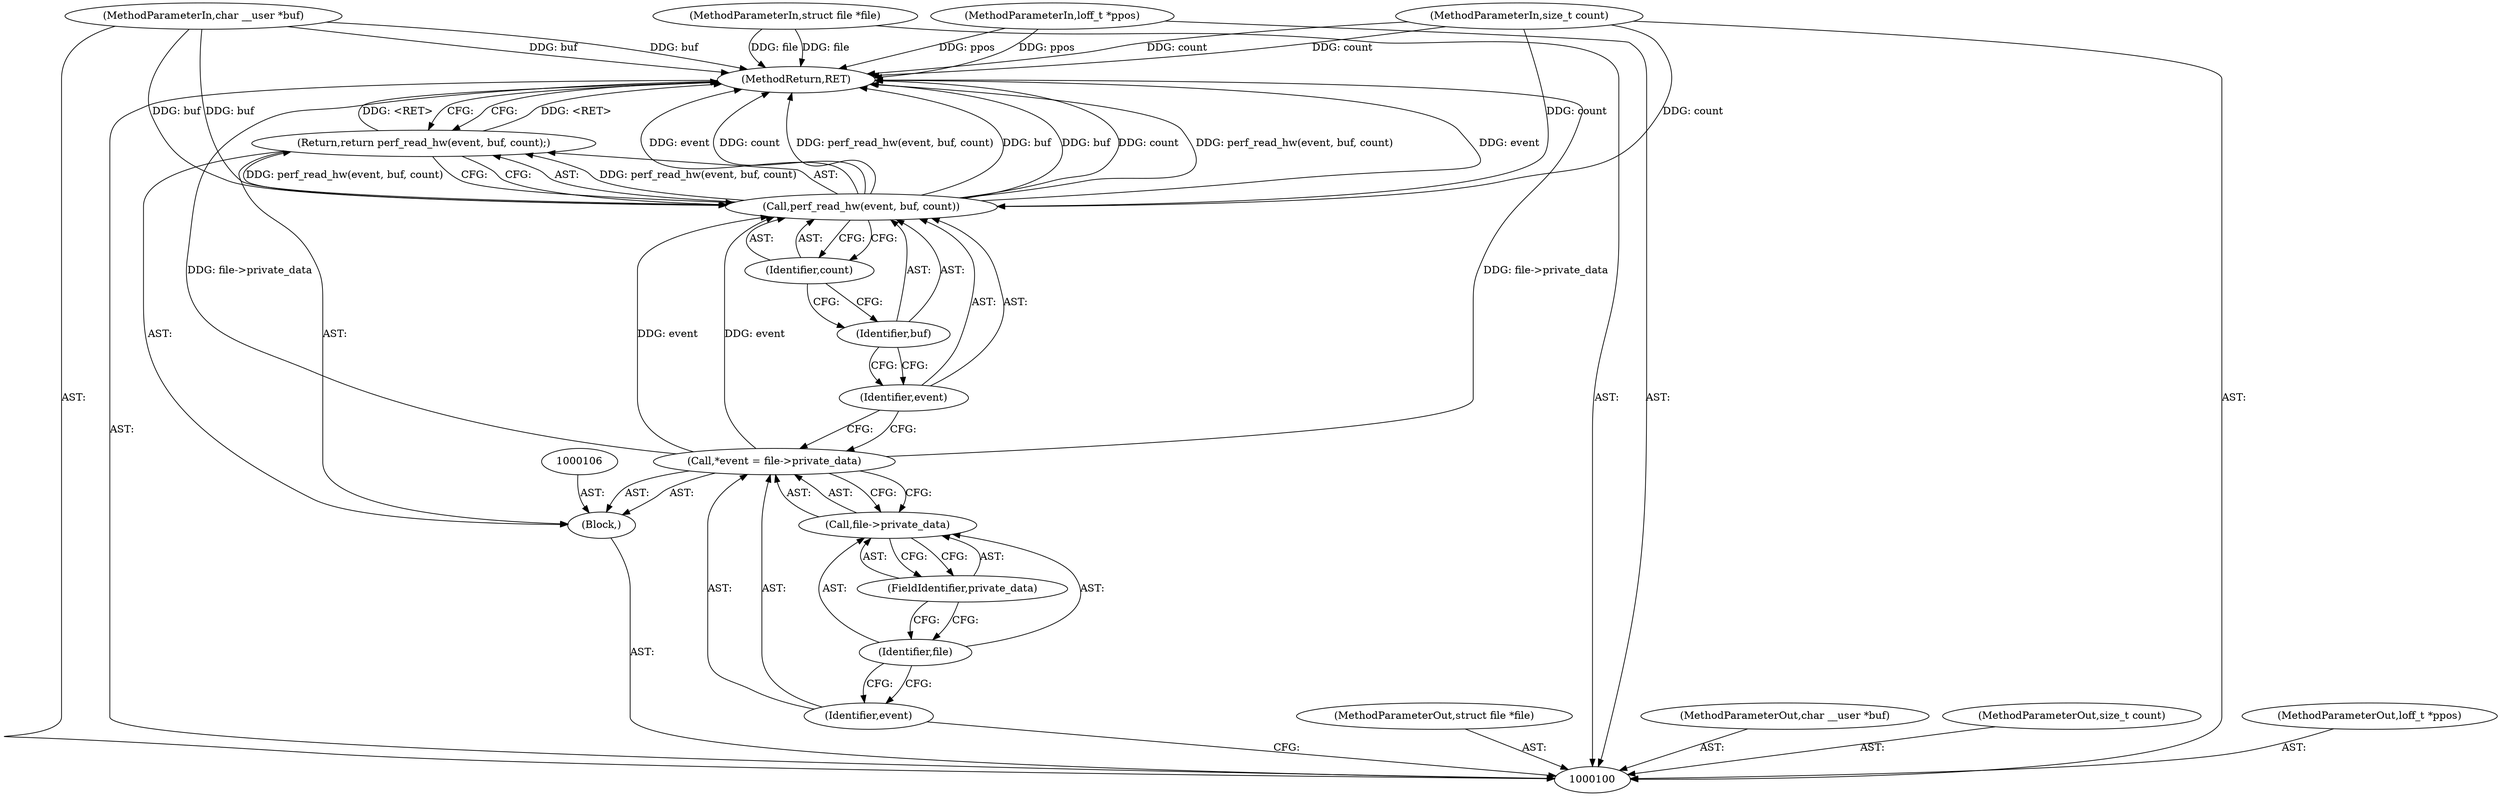 digraph "1_linux_f63a8daa5812afef4f06c962351687e1ff9ccb2b_11" {
"1000117" [label="(MethodReturn,RET)"];
"1000101" [label="(MethodParameterIn,struct file *file)"];
"1000142" [label="(MethodParameterOut,struct file *file)"];
"1000102" [label="(MethodParameterIn,char __user *buf)"];
"1000143" [label="(MethodParameterOut,char __user *buf)"];
"1000103" [label="(MethodParameterIn,size_t count)"];
"1000144" [label="(MethodParameterOut,size_t count)"];
"1000104" [label="(MethodParameterIn,loff_t *ppos)"];
"1000145" [label="(MethodParameterOut,loff_t *ppos)"];
"1000105" [label="(Block,)"];
"1000107" [label="(Call,*event = file->private_data)"];
"1000108" [label="(Identifier,event)"];
"1000109" [label="(Call,file->private_data)"];
"1000110" [label="(Identifier,file)"];
"1000111" [label="(FieldIdentifier,private_data)"];
"1000112" [label="(Return,return perf_read_hw(event, buf, count);)"];
"1000114" [label="(Identifier,event)"];
"1000115" [label="(Identifier,buf)"];
"1000116" [label="(Identifier,count)"];
"1000113" [label="(Call,perf_read_hw(event, buf, count))"];
"1000117" -> "1000100"  [label="AST: "];
"1000117" -> "1000112"  [label="CFG: "];
"1000112" -> "1000117"  [label="DDG: <RET>"];
"1000104" -> "1000117"  [label="DDG: ppos"];
"1000113" -> "1000117"  [label="DDG: event"];
"1000113" -> "1000117"  [label="DDG: buf"];
"1000113" -> "1000117"  [label="DDG: count"];
"1000113" -> "1000117"  [label="DDG: perf_read_hw(event, buf, count)"];
"1000103" -> "1000117"  [label="DDG: count"];
"1000102" -> "1000117"  [label="DDG: buf"];
"1000107" -> "1000117"  [label="DDG: file->private_data"];
"1000101" -> "1000117"  [label="DDG: file"];
"1000101" -> "1000100"  [label="AST: "];
"1000101" -> "1000117"  [label="DDG: file"];
"1000142" -> "1000100"  [label="AST: "];
"1000102" -> "1000100"  [label="AST: "];
"1000102" -> "1000117"  [label="DDG: buf"];
"1000102" -> "1000113"  [label="DDG: buf"];
"1000143" -> "1000100"  [label="AST: "];
"1000103" -> "1000100"  [label="AST: "];
"1000103" -> "1000117"  [label="DDG: count"];
"1000103" -> "1000113"  [label="DDG: count"];
"1000144" -> "1000100"  [label="AST: "];
"1000104" -> "1000100"  [label="AST: "];
"1000104" -> "1000117"  [label="DDG: ppos"];
"1000145" -> "1000100"  [label="AST: "];
"1000105" -> "1000100"  [label="AST: "];
"1000106" -> "1000105"  [label="AST: "];
"1000107" -> "1000105"  [label="AST: "];
"1000112" -> "1000105"  [label="AST: "];
"1000107" -> "1000105"  [label="AST: "];
"1000107" -> "1000109"  [label="CFG: "];
"1000108" -> "1000107"  [label="AST: "];
"1000109" -> "1000107"  [label="AST: "];
"1000114" -> "1000107"  [label="CFG: "];
"1000107" -> "1000117"  [label="DDG: file->private_data"];
"1000107" -> "1000113"  [label="DDG: event"];
"1000108" -> "1000107"  [label="AST: "];
"1000108" -> "1000100"  [label="CFG: "];
"1000110" -> "1000108"  [label="CFG: "];
"1000109" -> "1000107"  [label="AST: "];
"1000109" -> "1000111"  [label="CFG: "];
"1000110" -> "1000109"  [label="AST: "];
"1000111" -> "1000109"  [label="AST: "];
"1000107" -> "1000109"  [label="CFG: "];
"1000110" -> "1000109"  [label="AST: "];
"1000110" -> "1000108"  [label="CFG: "];
"1000111" -> "1000110"  [label="CFG: "];
"1000111" -> "1000109"  [label="AST: "];
"1000111" -> "1000110"  [label="CFG: "];
"1000109" -> "1000111"  [label="CFG: "];
"1000112" -> "1000105"  [label="AST: "];
"1000112" -> "1000113"  [label="CFG: "];
"1000113" -> "1000112"  [label="AST: "];
"1000117" -> "1000112"  [label="CFG: "];
"1000112" -> "1000117"  [label="DDG: <RET>"];
"1000113" -> "1000112"  [label="DDG: perf_read_hw(event, buf, count)"];
"1000114" -> "1000113"  [label="AST: "];
"1000114" -> "1000107"  [label="CFG: "];
"1000115" -> "1000114"  [label="CFG: "];
"1000115" -> "1000113"  [label="AST: "];
"1000115" -> "1000114"  [label="CFG: "];
"1000116" -> "1000115"  [label="CFG: "];
"1000116" -> "1000113"  [label="AST: "];
"1000116" -> "1000115"  [label="CFG: "];
"1000113" -> "1000116"  [label="CFG: "];
"1000113" -> "1000112"  [label="AST: "];
"1000113" -> "1000116"  [label="CFG: "];
"1000114" -> "1000113"  [label="AST: "];
"1000115" -> "1000113"  [label="AST: "];
"1000116" -> "1000113"  [label="AST: "];
"1000112" -> "1000113"  [label="CFG: "];
"1000113" -> "1000117"  [label="DDG: event"];
"1000113" -> "1000117"  [label="DDG: buf"];
"1000113" -> "1000117"  [label="DDG: count"];
"1000113" -> "1000117"  [label="DDG: perf_read_hw(event, buf, count)"];
"1000113" -> "1000112"  [label="DDG: perf_read_hw(event, buf, count)"];
"1000107" -> "1000113"  [label="DDG: event"];
"1000102" -> "1000113"  [label="DDG: buf"];
"1000103" -> "1000113"  [label="DDG: count"];
}
